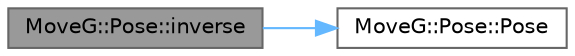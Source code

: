digraph "MoveG::Pose::inverse"
{
 // INTERACTIVE_SVG=YES
 // LATEX_PDF_SIZE
  bgcolor="transparent";
  edge [fontname=Helvetica,fontsize=10,labelfontname=Helvetica,labelfontsize=10];
  node [fontname=Helvetica,fontsize=10,shape=box,height=0.2,width=0.4];
  rankdir="LR";
  Node1 [id="Node000001",label="MoveG::Pose::inverse",height=0.2,width=0.4,color="gray40", fillcolor="grey60", style="filled", fontcolor="black",tooltip="Calculates the inverse of the pose."];
  Node1 -> Node2 [id="edge1_Node000001_Node000002",color="steelblue1",style="solid",tooltip=" "];
  Node2 [id="Node000002",label="MoveG::Pose::Pose",height=0.2,width=0.4,color="grey40", fillcolor="white", style="filled",URL="$classMoveG_1_1Pose.html#a42e31aa4f1b8959e422bc55d45d0a246",tooltip="Default constructor."];
}
